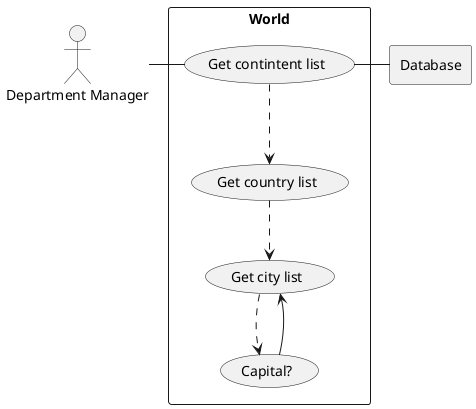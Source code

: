 @startuml
'https://plantuml.com/sequence-diagram
actor HR as "Department Manager"

rectangle Database

rectangle "World" {
    usecase UC3 as "Get contintent list"

    usecase UC4 as "Get country list"

    usecase UC5 as "Get city list"

    usecase UC6 as "Capital?"


    HR - UC3
    UC3 ..> UC4
    UC4 ..> UC5
    UC5 ..> UC6
    UC6 -> UC5
    UC3 - Database
}

@enduml